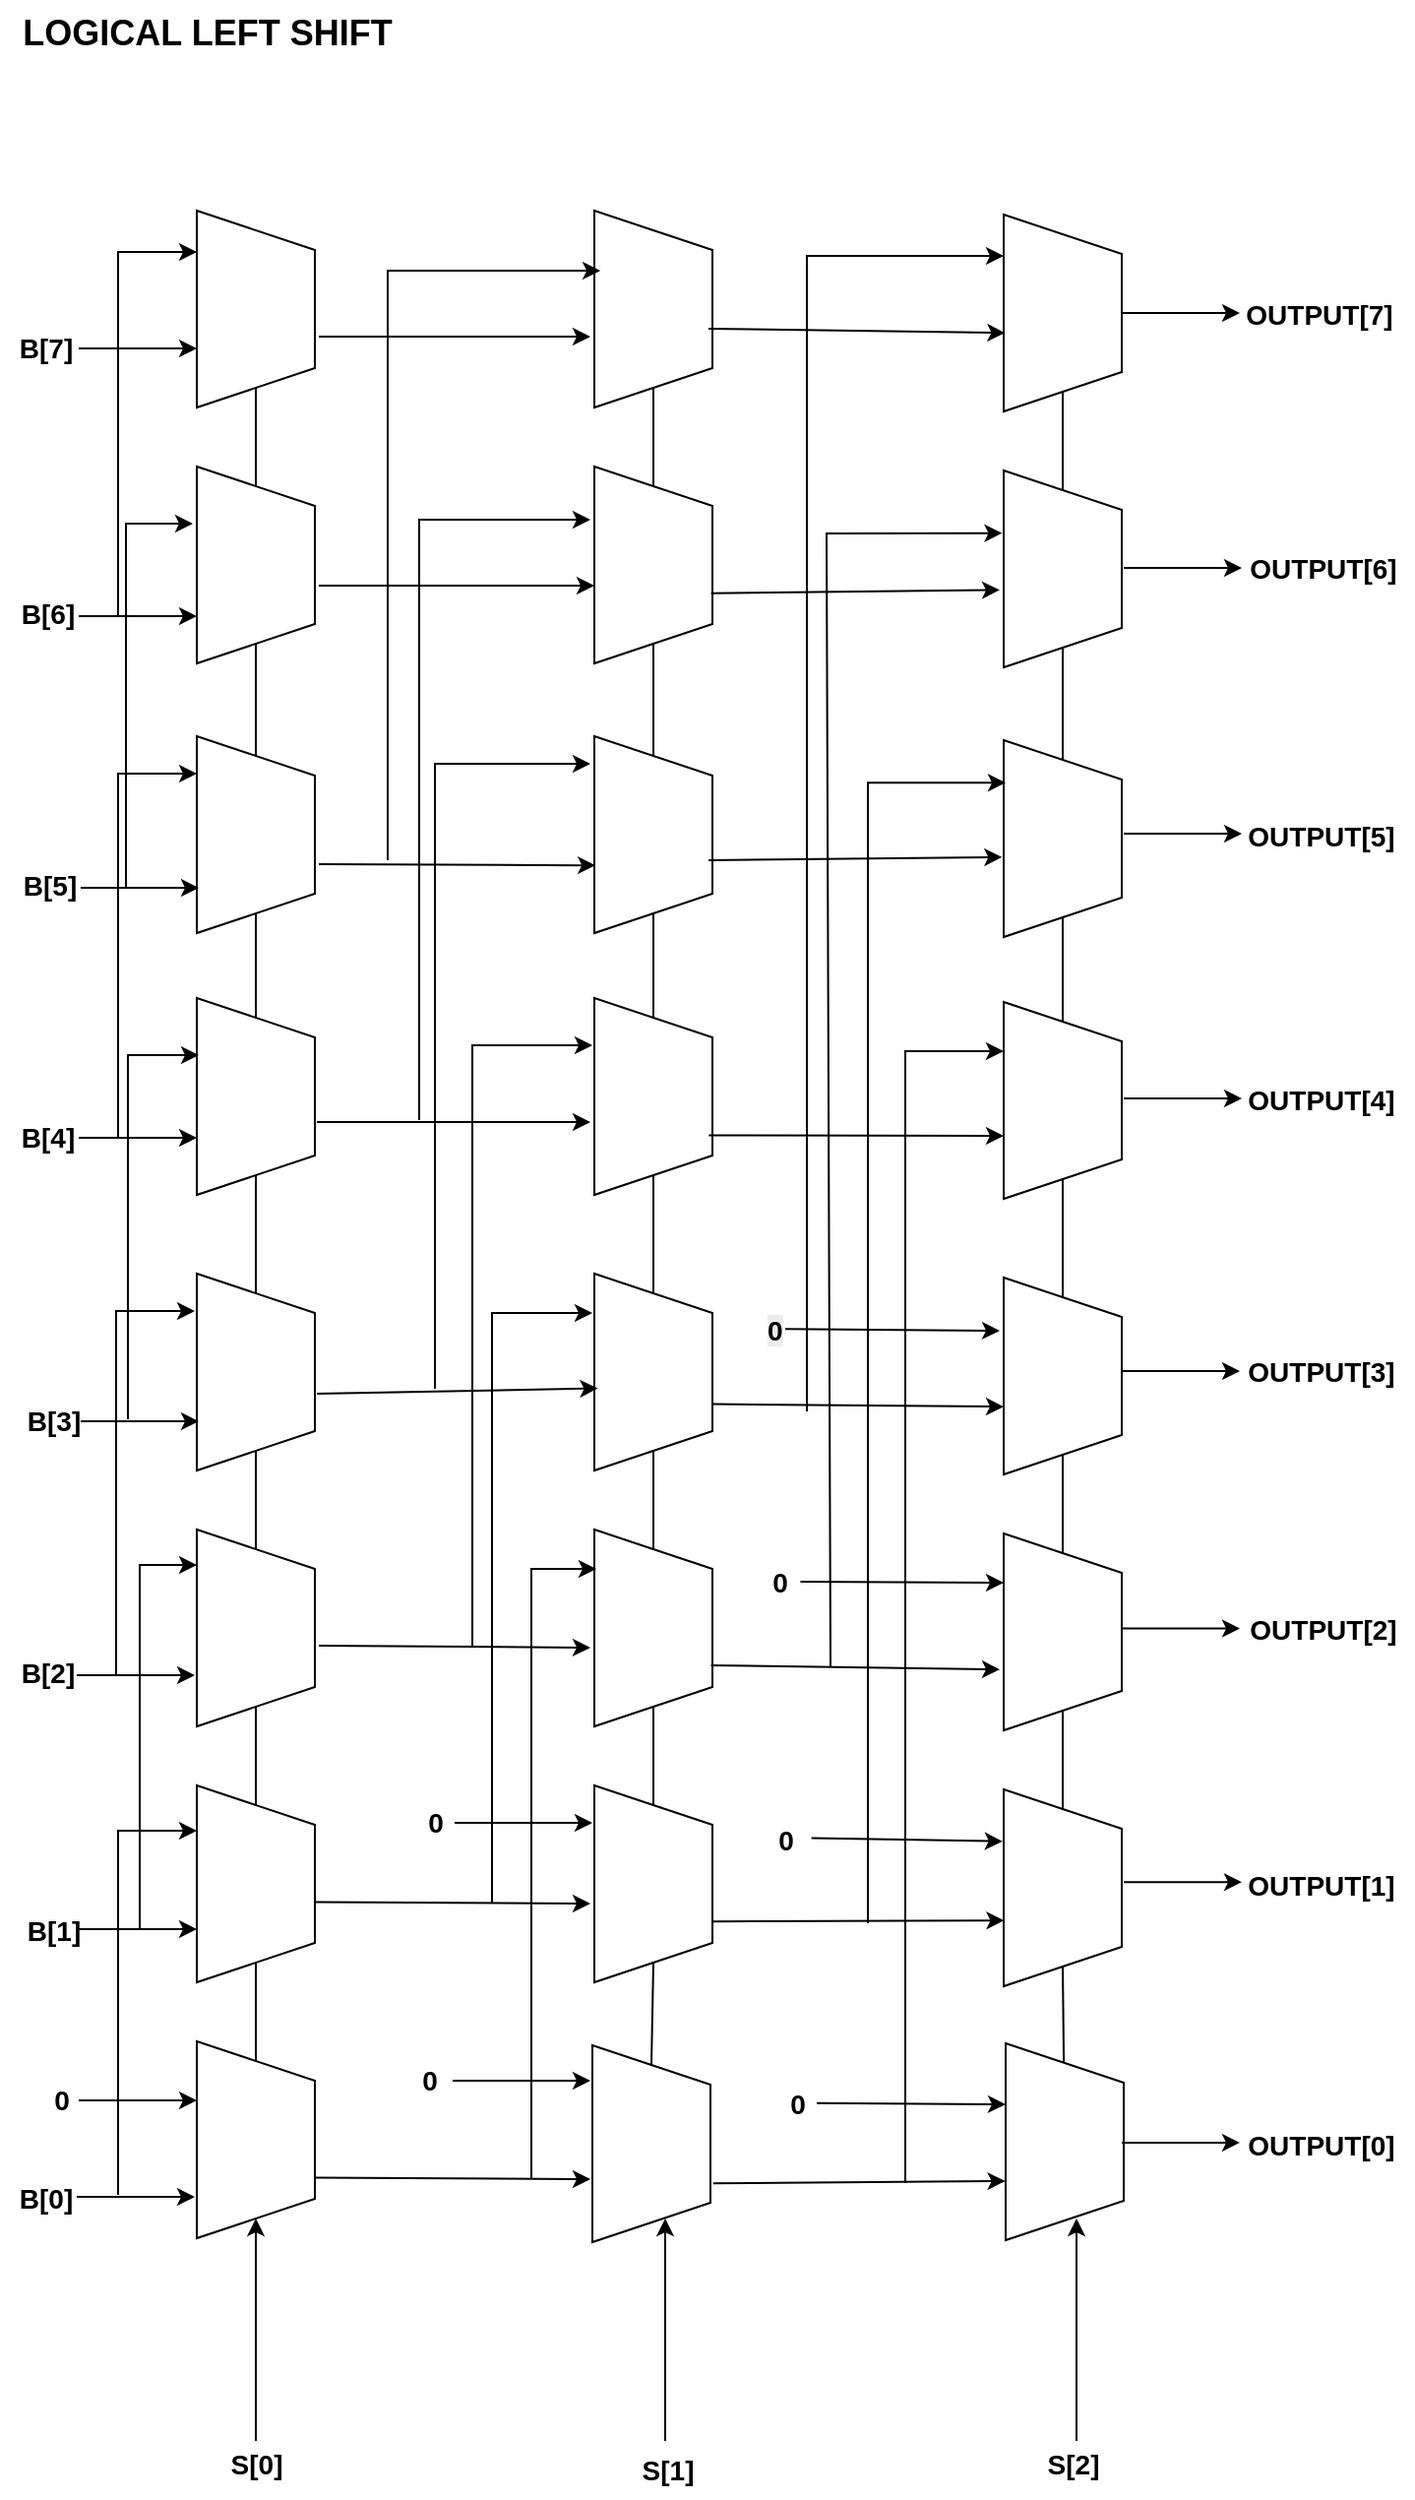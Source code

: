 <mxfile version="27.0.9">
  <diagram name="Page-1" id="BcImj0xTvGJ8RSBH8rBG">
    <mxGraphModel dx="1208" dy="578" grid="0" gridSize="10" guides="1" tooltips="1" connect="1" arrows="1" fold="1" page="1" pageScale="1" pageWidth="850" pageHeight="1400" math="0" shadow="0">
      <root>
        <mxCell id="0" />
        <mxCell id="1" parent="0" />
        <mxCell id="QNMJlBOBgogYAWf_6NJC-1" value="" style="shape=trapezoid;perimeter=trapezoidPerimeter;whiteSpace=wrap;html=1;fixedSize=1;direction=south;" parent="1" vertex="1">
          <mxGeometry x="120" y="120" width="60" height="100" as="geometry" />
        </mxCell>
        <mxCell id="QNMJlBOBgogYAWf_6NJC-2" value="&lt;font style=&quot;font-size: 18px;&quot;&gt;&lt;b&gt;LOGICAL LEFT SHIFT&lt;/b&gt;&lt;/font&gt;" style="text;html=1;align=center;verticalAlign=middle;resizable=0;points=[];autosize=1;strokeColor=none;fillColor=none;" parent="1" vertex="1">
          <mxGeometry x="22" y="13" width="206" height="34" as="geometry" />
        </mxCell>
        <mxCell id="QNMJlBOBgogYAWf_6NJC-3" value="" style="shape=trapezoid;perimeter=trapezoidPerimeter;whiteSpace=wrap;html=1;fixedSize=1;direction=south;" parent="1" vertex="1">
          <mxGeometry x="120" y="250" width="60" height="100" as="geometry" />
        </mxCell>
        <mxCell id="QNMJlBOBgogYAWf_6NJC-4" value="" style="shape=trapezoid;perimeter=trapezoidPerimeter;whiteSpace=wrap;html=1;fixedSize=1;direction=south;" parent="1" vertex="1">
          <mxGeometry x="120" y="387" width="60" height="100" as="geometry" />
        </mxCell>
        <mxCell id="QNMJlBOBgogYAWf_6NJC-5" value="" style="shape=trapezoid;perimeter=trapezoidPerimeter;whiteSpace=wrap;html=1;fixedSize=1;direction=south;" parent="1" vertex="1">
          <mxGeometry x="120" y="520" width="60" height="100" as="geometry" />
        </mxCell>
        <mxCell id="QNMJlBOBgogYAWf_6NJC-6" value="" style="shape=trapezoid;perimeter=trapezoidPerimeter;whiteSpace=wrap;html=1;fixedSize=1;direction=south;" parent="1" vertex="1">
          <mxGeometry x="120" y="660" width="60" height="100" as="geometry" />
        </mxCell>
        <mxCell id="QNMJlBOBgogYAWf_6NJC-7" value="" style="shape=trapezoid;perimeter=trapezoidPerimeter;whiteSpace=wrap;html=1;fixedSize=1;direction=south;" parent="1" vertex="1">
          <mxGeometry x="120" y="790" width="60" height="100" as="geometry" />
        </mxCell>
        <mxCell id="QNMJlBOBgogYAWf_6NJC-8" value="" style="shape=trapezoid;perimeter=trapezoidPerimeter;whiteSpace=wrap;html=1;fixedSize=1;direction=south;" parent="1" vertex="1">
          <mxGeometry x="120" y="920" width="60" height="100" as="geometry" />
        </mxCell>
        <mxCell id="QNMJlBOBgogYAWf_6NJC-9" value="" style="shape=trapezoid;perimeter=trapezoidPerimeter;whiteSpace=wrap;html=1;fixedSize=1;direction=south;" parent="1" vertex="1">
          <mxGeometry x="322" y="120" width="60" height="100" as="geometry" />
        </mxCell>
        <mxCell id="QNMJlBOBgogYAWf_6NJC-10" value="" style="shape=trapezoid;perimeter=trapezoidPerimeter;whiteSpace=wrap;html=1;fixedSize=1;direction=south;" parent="1" vertex="1">
          <mxGeometry x="322" y="250" width="60" height="100" as="geometry" />
        </mxCell>
        <mxCell id="QNMJlBOBgogYAWf_6NJC-11" value="" style="shape=trapezoid;perimeter=trapezoidPerimeter;whiteSpace=wrap;html=1;fixedSize=1;direction=south;" parent="1" vertex="1">
          <mxGeometry x="322" y="387" width="60" height="100" as="geometry" />
        </mxCell>
        <mxCell id="QNMJlBOBgogYAWf_6NJC-12" value="" style="shape=trapezoid;perimeter=trapezoidPerimeter;whiteSpace=wrap;html=1;fixedSize=1;direction=south;" parent="1" vertex="1">
          <mxGeometry x="322" y="520" width="60" height="100" as="geometry" />
        </mxCell>
        <mxCell id="QNMJlBOBgogYAWf_6NJC-13" value="" style="shape=trapezoid;perimeter=trapezoidPerimeter;whiteSpace=wrap;html=1;fixedSize=1;direction=south;" parent="1" vertex="1">
          <mxGeometry x="322" y="660" width="60" height="100" as="geometry" />
        </mxCell>
        <mxCell id="QNMJlBOBgogYAWf_6NJC-14" value="" style="shape=trapezoid;perimeter=trapezoidPerimeter;whiteSpace=wrap;html=1;fixedSize=1;direction=south;" parent="1" vertex="1">
          <mxGeometry x="322" y="790" width="60" height="100" as="geometry" />
        </mxCell>
        <mxCell id="QNMJlBOBgogYAWf_6NJC-15" value="" style="shape=trapezoid;perimeter=trapezoidPerimeter;whiteSpace=wrap;html=1;fixedSize=1;direction=south;" parent="1" vertex="1">
          <mxGeometry x="322" y="920" width="60" height="100" as="geometry" />
        </mxCell>
        <mxCell id="QNMJlBOBgogYAWf_6NJC-16" value="" style="shape=trapezoid;perimeter=trapezoidPerimeter;whiteSpace=wrap;html=1;fixedSize=1;direction=south;" parent="1" vertex="1">
          <mxGeometry x="530" y="122" width="60" height="100" as="geometry" />
        </mxCell>
        <mxCell id="QNMJlBOBgogYAWf_6NJC-17" value="" style="shape=trapezoid;perimeter=trapezoidPerimeter;whiteSpace=wrap;html=1;fixedSize=1;direction=south;" parent="1" vertex="1">
          <mxGeometry x="530" y="252" width="60" height="100" as="geometry" />
        </mxCell>
        <mxCell id="QNMJlBOBgogYAWf_6NJC-18" value="" style="shape=trapezoid;perimeter=trapezoidPerimeter;whiteSpace=wrap;html=1;fixedSize=1;direction=south;" parent="1" vertex="1">
          <mxGeometry x="530" y="389" width="60" height="100" as="geometry" />
        </mxCell>
        <mxCell id="QNMJlBOBgogYAWf_6NJC-19" value="" style="shape=trapezoid;perimeter=trapezoidPerimeter;whiteSpace=wrap;html=1;fixedSize=1;direction=south;" parent="1" vertex="1">
          <mxGeometry x="530" y="522" width="60" height="100" as="geometry" />
        </mxCell>
        <mxCell id="QNMJlBOBgogYAWf_6NJC-20" value="" style="shape=trapezoid;perimeter=trapezoidPerimeter;whiteSpace=wrap;html=1;fixedSize=1;direction=south;" parent="1" vertex="1">
          <mxGeometry x="530" y="662" width="60" height="100" as="geometry" />
        </mxCell>
        <mxCell id="QNMJlBOBgogYAWf_6NJC-21" value="" style="shape=trapezoid;perimeter=trapezoidPerimeter;whiteSpace=wrap;html=1;fixedSize=1;direction=south;" parent="1" vertex="1">
          <mxGeometry x="530" y="792" width="60" height="100" as="geometry" />
        </mxCell>
        <mxCell id="QNMJlBOBgogYAWf_6NJC-22" value="" style="shape=trapezoid;perimeter=trapezoidPerimeter;whiteSpace=wrap;html=1;fixedSize=1;direction=south;" parent="1" vertex="1">
          <mxGeometry x="530" y="922" width="60" height="100" as="geometry" />
        </mxCell>
        <mxCell id="QNMJlBOBgogYAWf_6NJC-23" value="" style="endArrow=classic;html=1;rounded=0;" parent="1" edge="1">
          <mxGeometry width="50" height="50" relative="1" as="geometry">
            <mxPoint x="60" y="190" as="sourcePoint" />
            <mxPoint x="120" y="190" as="targetPoint" />
          </mxGeometry>
        </mxCell>
        <mxCell id="QNMJlBOBgogYAWf_6NJC-24" value="" style="endArrow=classic;html=1;rounded=0;" parent="1" edge="1">
          <mxGeometry width="50" height="50" relative="1" as="geometry">
            <mxPoint x="60" y="326" as="sourcePoint" />
            <mxPoint x="120" y="326" as="targetPoint" />
          </mxGeometry>
        </mxCell>
        <mxCell id="QNMJlBOBgogYAWf_6NJC-25" value="" style="endArrow=classic;html=1;rounded=0;" parent="1" edge="1">
          <mxGeometry width="50" height="50" relative="1" as="geometry">
            <mxPoint x="61" y="464" as="sourcePoint" />
            <mxPoint x="121" y="464" as="targetPoint" />
          </mxGeometry>
        </mxCell>
        <mxCell id="QNMJlBOBgogYAWf_6NJC-26" value="" style="endArrow=classic;html=1;rounded=0;" parent="1" edge="1">
          <mxGeometry width="50" height="50" relative="1" as="geometry">
            <mxPoint x="60" y="591" as="sourcePoint" />
            <mxPoint x="120" y="591" as="targetPoint" />
          </mxGeometry>
        </mxCell>
        <mxCell id="QNMJlBOBgogYAWf_6NJC-27" value="" style="endArrow=classic;html=1;rounded=0;" parent="1" edge="1">
          <mxGeometry width="50" height="50" relative="1" as="geometry">
            <mxPoint x="61" y="735" as="sourcePoint" />
            <mxPoint x="121" y="735" as="targetPoint" />
          </mxGeometry>
        </mxCell>
        <mxCell id="QNMJlBOBgogYAWf_6NJC-28" value="" style="endArrow=classic;html=1;rounded=0;" parent="1" edge="1">
          <mxGeometry width="50" height="50" relative="1" as="geometry">
            <mxPoint x="59" y="864" as="sourcePoint" />
            <mxPoint x="119" y="864" as="targetPoint" />
          </mxGeometry>
        </mxCell>
        <mxCell id="QNMJlBOBgogYAWf_6NJC-29" value="" style="endArrow=classic;html=1;rounded=0;" parent="1" edge="1">
          <mxGeometry width="50" height="50" relative="1" as="geometry">
            <mxPoint x="60" y="993" as="sourcePoint" />
            <mxPoint x="120" y="993" as="targetPoint" />
          </mxGeometry>
        </mxCell>
        <mxCell id="QNMJlBOBgogYAWf_6NJC-30" value="&lt;font style=&quot;font-size: 14px;&quot;&gt;&lt;b&gt;B[7]&lt;/b&gt;&lt;/font&gt;" style="text;html=1;align=center;verticalAlign=middle;resizable=0;points=[];autosize=1;strokeColor=none;fillColor=none;" parent="1" vertex="1">
          <mxGeometry x="20" y="175" width="45" height="29" as="geometry" />
        </mxCell>
        <mxCell id="QNMJlBOBgogYAWf_6NJC-31" value="&lt;font style=&quot;font-size: 14px;&quot;&gt;&lt;b&gt;B[6]&lt;/b&gt;&lt;/font&gt;" style="text;html=1;align=center;verticalAlign=middle;resizable=0;points=[];autosize=1;strokeColor=none;fillColor=none;" parent="1" vertex="1">
          <mxGeometry x="21" y="310" width="45" height="29" as="geometry" />
        </mxCell>
        <mxCell id="QNMJlBOBgogYAWf_6NJC-32" value="&lt;font style=&quot;font-size: 14px;&quot;&gt;&lt;b&gt;B[5]&lt;/b&gt;&lt;/font&gt;" style="text;html=1;align=center;verticalAlign=middle;resizable=0;points=[];autosize=1;strokeColor=none;fillColor=none;" parent="1" vertex="1">
          <mxGeometry x="22" y="448" width="45" height="29" as="geometry" />
        </mxCell>
        <mxCell id="QNMJlBOBgogYAWf_6NJC-33" value="&lt;font style=&quot;font-size: 14px;&quot;&gt;&lt;b&gt;B[4]&lt;/b&gt;&lt;/font&gt;" style="text;html=1;align=center;verticalAlign=middle;resizable=0;points=[];autosize=1;strokeColor=none;fillColor=none;" parent="1" vertex="1">
          <mxGeometry x="21" y="576" width="45" height="29" as="geometry" />
        </mxCell>
        <mxCell id="QNMJlBOBgogYAWf_6NJC-34" value="&lt;b&gt;&lt;font style=&quot;font-size: 14px;&quot;&gt;B[3]&lt;/font&gt;&lt;/b&gt;" style="text;html=1;align=center;verticalAlign=middle;resizable=0;points=[];autosize=1;strokeColor=none;fillColor=none;" parent="1" vertex="1">
          <mxGeometry x="24" y="720" width="45" height="29" as="geometry" />
        </mxCell>
        <mxCell id="QNMJlBOBgogYAWf_6NJC-35" value="&lt;font style=&quot;font-size: 14px;&quot;&gt;&lt;b&gt;B[2]&lt;/b&gt;&lt;/font&gt;" style="text;html=1;align=center;verticalAlign=middle;resizable=0;points=[];autosize=1;strokeColor=none;fillColor=none;" parent="1" vertex="1">
          <mxGeometry x="21" y="848" width="45" height="29" as="geometry" />
        </mxCell>
        <mxCell id="QNMJlBOBgogYAWf_6NJC-36" value="&lt;font style=&quot;font-size: 14px;&quot;&gt;&lt;b&gt;B[1]&lt;/b&gt;&lt;/font&gt;" style="text;html=1;align=center;verticalAlign=middle;resizable=0;points=[];autosize=1;strokeColor=none;fillColor=none;" parent="1" vertex="1">
          <mxGeometry x="24" y="979" width="45" height="29" as="geometry" />
        </mxCell>
        <mxCell id="QNMJlBOBgogYAWf_6NJC-37" value="" style="shape=trapezoid;perimeter=trapezoidPerimeter;whiteSpace=wrap;html=1;fixedSize=1;direction=south;" parent="1" vertex="1">
          <mxGeometry x="120" y="1050" width="60" height="100" as="geometry" />
        </mxCell>
        <mxCell id="QNMJlBOBgogYAWf_6NJC-38" value="" style="shape=trapezoid;perimeter=trapezoidPerimeter;whiteSpace=wrap;html=1;fixedSize=1;direction=south;" parent="1" vertex="1">
          <mxGeometry x="321" y="1052" width="60" height="100" as="geometry" />
        </mxCell>
        <mxCell id="QNMJlBOBgogYAWf_6NJC-39" value="" style="shape=trapezoid;perimeter=trapezoidPerimeter;whiteSpace=wrap;html=1;fixedSize=1;direction=south;" parent="1" vertex="1">
          <mxGeometry x="531" y="1051" width="60" height="100" as="geometry" />
        </mxCell>
        <mxCell id="QNMJlBOBgogYAWf_6NJC-40" value="" style="endArrow=classic;html=1;rounded=0;" parent="1" edge="1">
          <mxGeometry width="50" height="50" relative="1" as="geometry">
            <mxPoint x="59" y="1129" as="sourcePoint" />
            <mxPoint x="119" y="1129" as="targetPoint" />
          </mxGeometry>
        </mxCell>
        <mxCell id="QNMJlBOBgogYAWf_6NJC-41" value="&lt;b&gt;&lt;font style=&quot;font-size: 14px;&quot;&gt;B[0]&lt;/font&gt;&lt;/b&gt;" style="text;html=1;align=center;verticalAlign=middle;resizable=0;points=[];autosize=1;strokeColor=none;fillColor=none;" parent="1" vertex="1">
          <mxGeometry x="20" y="1115" width="45" height="29" as="geometry" />
        </mxCell>
        <mxCell id="QNMJlBOBgogYAWf_6NJC-42" value="" style="endArrow=classic;html=1;rounded=0;entryX=0.25;entryY=1;entryDx=0;entryDy=0;edgeStyle=orthogonalEdgeStyle;" parent="1" edge="1">
          <mxGeometry width="50" height="50" relative="1" as="geometry">
            <mxPoint x="80" y="326" as="sourcePoint" />
            <mxPoint x="120" y="141" as="targetPoint" />
            <Array as="points">
              <mxPoint x="80" y="141" />
            </Array>
          </mxGeometry>
        </mxCell>
        <mxCell id="QNMJlBOBgogYAWf_6NJC-43" value="" style="endArrow=classic;html=1;rounded=0;entryX=0.25;entryY=1;entryDx=0;entryDy=0;edgeStyle=orthogonalEdgeStyle;" parent="1" edge="1">
          <mxGeometry width="50" height="50" relative="1" as="geometry">
            <mxPoint x="80" y="591" as="sourcePoint" />
            <mxPoint x="120" y="406" as="targetPoint" />
            <Array as="points">
              <mxPoint x="80" y="406" />
            </Array>
          </mxGeometry>
        </mxCell>
        <mxCell id="QNMJlBOBgogYAWf_6NJC-44" value="" style="endArrow=classic;html=1;rounded=0;entryX=0.25;entryY=1;entryDx=0;entryDy=0;edgeStyle=orthogonalEdgeStyle;" parent="1" edge="1">
          <mxGeometry width="50" height="50" relative="1" as="geometry">
            <mxPoint x="79" y="864" as="sourcePoint" />
            <mxPoint x="119" y="679" as="targetPoint" />
            <Array as="points">
              <mxPoint x="79" y="679" />
            </Array>
          </mxGeometry>
        </mxCell>
        <mxCell id="QNMJlBOBgogYAWf_6NJC-45" value="" style="endArrow=classic;html=1;rounded=0;entryX=0.25;entryY=1;entryDx=0;entryDy=0;edgeStyle=orthogonalEdgeStyle;" parent="1" edge="1">
          <mxGeometry width="50" height="50" relative="1" as="geometry">
            <mxPoint x="80" y="1128" as="sourcePoint" />
            <mxPoint x="120" y="943" as="targetPoint" />
            <Array as="points">
              <mxPoint x="80" y="943" />
            </Array>
          </mxGeometry>
        </mxCell>
        <mxCell id="QNMJlBOBgogYAWf_6NJC-47" value="" style="endArrow=classic;html=1;rounded=0;" parent="1" edge="1">
          <mxGeometry width="50" height="50" relative="1" as="geometry">
            <mxPoint x="60" y="1080" as="sourcePoint" />
            <mxPoint x="120" y="1080" as="targetPoint" />
          </mxGeometry>
        </mxCell>
        <mxCell id="QNMJlBOBgogYAWf_6NJC-48" value="&lt;font style=&quot;font-size: 14px;&quot;&gt;&lt;b&gt;0&lt;/b&gt;&lt;/font&gt;" style="text;html=1;align=center;verticalAlign=middle;resizable=0;points=[];autosize=1;strokeColor=none;fillColor=none;" parent="1" vertex="1">
          <mxGeometry x="38" y="1065" width="26" height="29" as="geometry" />
        </mxCell>
        <mxCell id="QNMJlBOBgogYAWf_6NJC-49" value="" style="endArrow=none;html=1;rounded=0;exitX=1;exitY=0.5;exitDx=0;exitDy=0;entryX=0;entryY=0.5;entryDx=0;entryDy=0;" parent="1" source="QNMJlBOBgogYAWf_6NJC-1" target="QNMJlBOBgogYAWf_6NJC-3" edge="1">
          <mxGeometry width="50" height="50" relative="1" as="geometry">
            <mxPoint x="400" y="360" as="sourcePoint" />
            <mxPoint x="450" y="310" as="targetPoint" />
          </mxGeometry>
        </mxCell>
        <mxCell id="QNMJlBOBgogYAWf_6NJC-50" value="" style="endArrow=none;html=1;rounded=0;exitX=1;exitY=0.5;exitDx=0;exitDy=0;entryX=0;entryY=0.5;entryDx=0;entryDy=0;" parent="1" source="QNMJlBOBgogYAWf_6NJC-3" target="QNMJlBOBgogYAWf_6NJC-4" edge="1">
          <mxGeometry width="50" height="50" relative="1" as="geometry">
            <mxPoint x="400" y="530" as="sourcePoint" />
            <mxPoint x="450" y="480" as="targetPoint" />
          </mxGeometry>
        </mxCell>
        <mxCell id="QNMJlBOBgogYAWf_6NJC-51" value="" style="endArrow=none;html=1;rounded=0;exitX=1;exitY=0.5;exitDx=0;exitDy=0;entryX=0;entryY=0.5;entryDx=0;entryDy=0;" parent="1" source="QNMJlBOBgogYAWf_6NJC-4" target="QNMJlBOBgogYAWf_6NJC-5" edge="1">
          <mxGeometry width="50" height="50" relative="1" as="geometry">
            <mxPoint x="400" y="700" as="sourcePoint" />
            <mxPoint x="450" y="650" as="targetPoint" />
          </mxGeometry>
        </mxCell>
        <mxCell id="QNMJlBOBgogYAWf_6NJC-52" value="" style="endArrow=none;html=1;rounded=0;exitX=1;exitY=0.5;exitDx=0;exitDy=0;entryX=0;entryY=0.5;entryDx=0;entryDy=0;" parent="1" source="QNMJlBOBgogYAWf_6NJC-5" target="QNMJlBOBgogYAWf_6NJC-6" edge="1">
          <mxGeometry width="50" height="50" relative="1" as="geometry">
            <mxPoint x="400" y="840" as="sourcePoint" />
            <mxPoint x="450" y="790" as="targetPoint" />
          </mxGeometry>
        </mxCell>
        <mxCell id="QNMJlBOBgogYAWf_6NJC-53" value="" style="endArrow=none;html=1;rounded=0;exitX=1;exitY=0.5;exitDx=0;exitDy=0;entryX=0;entryY=0.5;entryDx=0;entryDy=0;" parent="1" source="QNMJlBOBgogYAWf_6NJC-6" target="QNMJlBOBgogYAWf_6NJC-7" edge="1">
          <mxGeometry width="50" height="50" relative="1" as="geometry">
            <mxPoint x="400" y="990" as="sourcePoint" />
            <mxPoint x="450" y="940" as="targetPoint" />
          </mxGeometry>
        </mxCell>
        <mxCell id="QNMJlBOBgogYAWf_6NJC-54" value="" style="endArrow=none;html=1;rounded=0;exitX=1;exitY=0.5;exitDx=0;exitDy=0;entryX=0;entryY=0.5;entryDx=0;entryDy=0;" parent="1" source="QNMJlBOBgogYAWf_6NJC-7" target="QNMJlBOBgogYAWf_6NJC-8" edge="1">
          <mxGeometry width="50" height="50" relative="1" as="geometry">
            <mxPoint x="400" y="1070" as="sourcePoint" />
            <mxPoint x="450" y="1020" as="targetPoint" />
          </mxGeometry>
        </mxCell>
        <mxCell id="QNMJlBOBgogYAWf_6NJC-56" value="" style="endArrow=none;html=1;rounded=0;exitX=1;exitY=0.5;exitDx=0;exitDy=0;entryX=0;entryY=0.5;entryDx=0;entryDy=0;" parent="1" source="QNMJlBOBgogYAWf_6NJC-8" target="QNMJlBOBgogYAWf_6NJC-37" edge="1">
          <mxGeometry width="50" height="50" relative="1" as="geometry">
            <mxPoint x="400" y="1170" as="sourcePoint" />
            <mxPoint x="450" y="1120" as="targetPoint" />
          </mxGeometry>
        </mxCell>
        <mxCell id="QNMJlBOBgogYAWf_6NJC-57" value="" style="endArrow=none;html=1;rounded=0;exitX=1;exitY=0.5;exitDx=0;exitDy=0;entryX=0;entryY=0.5;entryDx=0;entryDy=0;" parent="1" source="QNMJlBOBgogYAWf_6NJC-9" target="QNMJlBOBgogYAWf_6NJC-10" edge="1">
          <mxGeometry width="50" height="50" relative="1" as="geometry">
            <mxPoint x="632" y="510" as="sourcePoint" />
            <mxPoint x="682" y="460" as="targetPoint" />
          </mxGeometry>
        </mxCell>
        <mxCell id="QNMJlBOBgogYAWf_6NJC-58" value="" style="endArrow=none;html=1;rounded=0;exitX=1;exitY=0.5;exitDx=0;exitDy=0;entryX=0;entryY=0.5;entryDx=0;entryDy=0;" parent="1" source="QNMJlBOBgogYAWf_6NJC-10" target="QNMJlBOBgogYAWf_6NJC-11" edge="1">
          <mxGeometry width="50" height="50" relative="1" as="geometry">
            <mxPoint x="632" y="600" as="sourcePoint" />
            <mxPoint x="682" y="550" as="targetPoint" />
          </mxGeometry>
        </mxCell>
        <mxCell id="QNMJlBOBgogYAWf_6NJC-59" value="" style="endArrow=none;html=1;rounded=0;exitX=1;exitY=0.5;exitDx=0;exitDy=0;entryX=0;entryY=0.5;entryDx=0;entryDy=0;" parent="1" source="QNMJlBOBgogYAWf_6NJC-11" target="QNMJlBOBgogYAWf_6NJC-12" edge="1">
          <mxGeometry width="50" height="50" relative="1" as="geometry">
            <mxPoint x="632" y="770" as="sourcePoint" />
            <mxPoint x="682" y="720" as="targetPoint" />
          </mxGeometry>
        </mxCell>
        <mxCell id="QNMJlBOBgogYAWf_6NJC-60" value="" style="endArrow=none;html=1;rounded=0;exitX=1;exitY=0.5;exitDx=0;exitDy=0;entryX=0;entryY=0.5;entryDx=0;entryDy=0;" parent="1" source="QNMJlBOBgogYAWf_6NJC-12" target="QNMJlBOBgogYAWf_6NJC-13" edge="1">
          <mxGeometry width="50" height="50" relative="1" as="geometry">
            <mxPoint x="632" y="880" as="sourcePoint" />
            <mxPoint x="682" y="830" as="targetPoint" />
          </mxGeometry>
        </mxCell>
        <mxCell id="QNMJlBOBgogYAWf_6NJC-61" value="" style="endArrow=none;html=1;rounded=0;exitX=1;exitY=0.5;exitDx=0;exitDy=0;" parent="1" source="QNMJlBOBgogYAWf_6NJC-13" target="QNMJlBOBgogYAWf_6NJC-14" edge="1">
          <mxGeometry width="50" height="50" relative="1" as="geometry">
            <mxPoint x="632" y="940" as="sourcePoint" />
            <mxPoint x="682" y="890" as="targetPoint" />
          </mxGeometry>
        </mxCell>
        <mxCell id="QNMJlBOBgogYAWf_6NJC-62" value="" style="endArrow=none;html=1;rounded=0;exitX=1;exitY=0.5;exitDx=0;exitDy=0;entryX=0;entryY=0.5;entryDx=0;entryDy=0;" parent="1" source="QNMJlBOBgogYAWf_6NJC-14" target="QNMJlBOBgogYAWf_6NJC-15" edge="1">
          <mxGeometry width="50" height="50" relative="1" as="geometry">
            <mxPoint x="632" y="1050" as="sourcePoint" />
            <mxPoint x="682" y="1000" as="targetPoint" />
          </mxGeometry>
        </mxCell>
        <mxCell id="QNMJlBOBgogYAWf_6NJC-63" value="" style="endArrow=none;html=1;rounded=0;exitX=1;exitY=0.5;exitDx=0;exitDy=0;entryX=0;entryY=0.5;entryDx=0;entryDy=0;" parent="1" source="QNMJlBOBgogYAWf_6NJC-15" target="QNMJlBOBgogYAWf_6NJC-38" edge="1">
          <mxGeometry width="50" height="50" relative="1" as="geometry">
            <mxPoint x="632" y="1050" as="sourcePoint" />
            <mxPoint x="682" y="1000" as="targetPoint" />
          </mxGeometry>
        </mxCell>
        <mxCell id="QNMJlBOBgogYAWf_6NJC-64" value="" style="endArrow=none;html=1;rounded=0;exitX=1;exitY=0.5;exitDx=0;exitDy=0;entryX=0;entryY=0.5;entryDx=0;entryDy=0;" parent="1" source="QNMJlBOBgogYAWf_6NJC-16" target="QNMJlBOBgogYAWf_6NJC-17" edge="1">
          <mxGeometry width="50" height="50" relative="1" as="geometry">
            <mxPoint x="650" y="402" as="sourcePoint" />
            <mxPoint x="700" y="352" as="targetPoint" />
          </mxGeometry>
        </mxCell>
        <mxCell id="QNMJlBOBgogYAWf_6NJC-65" value="" style="endArrow=none;html=1;rounded=0;exitX=1;exitY=0.5;exitDx=0;exitDy=0;entryX=0;entryY=0.5;entryDx=0;entryDy=0;" parent="1" source="QNMJlBOBgogYAWf_6NJC-17" target="QNMJlBOBgogYAWf_6NJC-18" edge="1">
          <mxGeometry width="50" height="50" relative="1" as="geometry">
            <mxPoint x="650" y="402" as="sourcePoint" />
            <mxPoint x="700" y="352" as="targetPoint" />
          </mxGeometry>
        </mxCell>
        <mxCell id="QNMJlBOBgogYAWf_6NJC-66" value="" style="endArrow=none;html=1;rounded=0;exitX=1;exitY=0.5;exitDx=0;exitDy=0;entryX=0;entryY=0.5;entryDx=0;entryDy=0;" parent="1" source="QNMJlBOBgogYAWf_6NJC-18" target="QNMJlBOBgogYAWf_6NJC-19" edge="1">
          <mxGeometry width="50" height="50" relative="1" as="geometry">
            <mxPoint x="650" y="592" as="sourcePoint" />
            <mxPoint x="700" y="542" as="targetPoint" />
          </mxGeometry>
        </mxCell>
        <mxCell id="QNMJlBOBgogYAWf_6NJC-67" value="" style="endArrow=none;html=1;rounded=0;exitX=1;exitY=0.5;exitDx=0;exitDy=0;entryX=0;entryY=0.5;entryDx=0;entryDy=0;" parent="1" source="QNMJlBOBgogYAWf_6NJC-19" target="QNMJlBOBgogYAWf_6NJC-20" edge="1">
          <mxGeometry width="50" height="50" relative="1" as="geometry">
            <mxPoint x="650" y="872" as="sourcePoint" />
            <mxPoint x="700" y="822" as="targetPoint" />
          </mxGeometry>
        </mxCell>
        <mxCell id="QNMJlBOBgogYAWf_6NJC-68" value="" style="endArrow=none;html=1;rounded=0;exitX=1;exitY=0.5;exitDx=0;exitDy=0;" parent="1" source="QNMJlBOBgogYAWf_6NJC-20" target="QNMJlBOBgogYAWf_6NJC-21" edge="1">
          <mxGeometry width="50" height="50" relative="1" as="geometry">
            <mxPoint x="650" y="872" as="sourcePoint" />
            <mxPoint x="700" y="822" as="targetPoint" />
          </mxGeometry>
        </mxCell>
        <mxCell id="QNMJlBOBgogYAWf_6NJC-69" value="" style="endArrow=none;html=1;rounded=0;exitX=1;exitY=0.5;exitDx=0;exitDy=0;entryX=0;entryY=0.5;entryDx=0;entryDy=0;" parent="1" source="QNMJlBOBgogYAWf_6NJC-21" target="QNMJlBOBgogYAWf_6NJC-22" edge="1">
          <mxGeometry width="50" height="50" relative="1" as="geometry">
            <mxPoint x="650" y="992" as="sourcePoint" />
            <mxPoint x="700" y="942" as="targetPoint" />
          </mxGeometry>
        </mxCell>
        <mxCell id="QNMJlBOBgogYAWf_6NJC-70" value="" style="endArrow=none;html=1;rounded=0;exitX=1;exitY=0.5;exitDx=0;exitDy=0;" parent="1" source="QNMJlBOBgogYAWf_6NJC-22" target="QNMJlBOBgogYAWf_6NJC-39" edge="1">
          <mxGeometry width="50" height="50" relative="1" as="geometry">
            <mxPoint x="650" y="1092" as="sourcePoint" />
            <mxPoint x="700" y="1042" as="targetPoint" />
          </mxGeometry>
        </mxCell>
        <mxCell id="QNMJlBOBgogYAWf_6NJC-71" value="" style="endArrow=classic;html=1;rounded=0;exitX=0.605;exitY=-0.033;exitDx=0;exitDy=0;exitPerimeter=0;entryX=0.605;entryY=1;entryDx=0;entryDy=0;entryPerimeter=0;" parent="1" source="QNMJlBOBgogYAWf_6NJC-3" target="QNMJlBOBgogYAWf_6NJC-10" edge="1">
          <mxGeometry width="50" height="50" relative="1" as="geometry">
            <mxPoint x="600" y="470" as="sourcePoint" />
            <mxPoint x="650" y="420" as="targetPoint" />
          </mxGeometry>
        </mxCell>
        <mxCell id="QNMJlBOBgogYAWf_6NJC-72" value="" style="endArrow=classic;html=1;rounded=0;exitX=0.605;exitY=-0.033;exitDx=0;exitDy=0;exitPerimeter=0;" parent="1" edge="1">
          <mxGeometry width="50" height="50" relative="1" as="geometry">
            <mxPoint x="182" y="184" as="sourcePoint" />
            <mxPoint x="320" y="184" as="targetPoint" />
          </mxGeometry>
        </mxCell>
        <mxCell id="QNMJlBOBgogYAWf_6NJC-73" value="" style="endArrow=classic;html=1;rounded=0;exitX=0.605;exitY=-0.033;exitDx=0;exitDy=0;exitPerimeter=0;entryX=0.656;entryY=0.99;entryDx=0;entryDy=0;entryPerimeter=0;" parent="1" target="QNMJlBOBgogYAWf_6NJC-11" edge="1">
          <mxGeometry width="50" height="50" relative="1" as="geometry">
            <mxPoint x="182" y="452" as="sourcePoint" />
            <mxPoint x="290" y="452" as="targetPoint" />
          </mxGeometry>
        </mxCell>
        <mxCell id="QNMJlBOBgogYAWf_6NJC-74" value="" style="endArrow=classic;html=1;rounded=0;exitX=0.605;exitY=-0.033;exitDx=0;exitDy=0;exitPerimeter=0;" parent="1" edge="1">
          <mxGeometry width="50" height="50" relative="1" as="geometry">
            <mxPoint x="181" y="583" as="sourcePoint" />
            <mxPoint x="320" y="583" as="targetPoint" />
          </mxGeometry>
        </mxCell>
        <mxCell id="QNMJlBOBgogYAWf_6NJC-75" value="" style="endArrow=classic;html=1;rounded=0;exitX=0.605;exitY=-0.033;exitDx=0;exitDy=0;exitPerimeter=0;entryX=0.583;entryY=0.971;entryDx=0;entryDy=0;entryPerimeter=0;" parent="1" target="QNMJlBOBgogYAWf_6NJC-13" edge="1">
          <mxGeometry width="50" height="50" relative="1" as="geometry">
            <mxPoint x="181" y="721" as="sourcePoint" />
            <mxPoint x="289" y="721" as="targetPoint" />
          </mxGeometry>
        </mxCell>
        <mxCell id="QNMJlBOBgogYAWf_6NJC-76" value="" style="endArrow=classic;html=1;rounded=0;exitX=0.605;exitY=-0.033;exitDx=0;exitDy=0;exitPerimeter=0;" parent="1" edge="1">
          <mxGeometry width="50" height="50" relative="1" as="geometry">
            <mxPoint x="182" y="849" as="sourcePoint" />
            <mxPoint x="320" y="850" as="targetPoint" />
          </mxGeometry>
        </mxCell>
        <mxCell id="QNMJlBOBgogYAWf_6NJC-77" value="" style="endArrow=classic;html=1;rounded=0;exitX=0.605;exitY=-0.033;exitDx=0;exitDy=0;exitPerimeter=0;" parent="1" edge="1">
          <mxGeometry width="50" height="50" relative="1" as="geometry">
            <mxPoint x="180" y="979.29" as="sourcePoint" />
            <mxPoint x="320" y="980" as="targetPoint" />
          </mxGeometry>
        </mxCell>
        <mxCell id="QNMJlBOBgogYAWf_6NJC-78" value="" style="endArrow=classic;html=1;rounded=0;exitX=0.605;exitY=-0.033;exitDx=0;exitDy=0;exitPerimeter=0;" parent="1" edge="1">
          <mxGeometry width="50" height="50" relative="1" as="geometry">
            <mxPoint x="180" y="1119.29" as="sourcePoint" />
            <mxPoint x="320" y="1120" as="targetPoint" />
          </mxGeometry>
        </mxCell>
        <mxCell id="QNMJlBOBgogYAWf_6NJC-79" value="" style="endArrow=classic;html=1;rounded=0;entryX=0.305;entryY=0.949;entryDx=0;entryDy=0;edgeStyle=orthogonalEdgeStyle;entryPerimeter=0;" parent="1" target="QNMJlBOBgogYAWf_6NJC-9" edge="1">
          <mxGeometry width="50" height="50" relative="1" as="geometry">
            <mxPoint x="217" y="450" as="sourcePoint" />
            <mxPoint x="297" y="146" as="targetPoint" />
            <Array as="points">
              <mxPoint x="217" y="151" />
            </Array>
          </mxGeometry>
        </mxCell>
        <mxCell id="QNMJlBOBgogYAWf_6NJC-80" value="" style="endArrow=classic;html=1;rounded=0;edgeStyle=orthogonalEdgeStyle;" parent="1" edge="1">
          <mxGeometry width="50" height="50" relative="1" as="geometry">
            <mxPoint x="233" y="577" as="sourcePoint" />
            <mxPoint x="320" y="277" as="targetPoint" />
            <Array as="points">
              <mxPoint x="233" y="582" />
              <mxPoint x="233" y="277" />
            </Array>
          </mxGeometry>
        </mxCell>
        <mxCell id="QNMJlBOBgogYAWf_6NJC-81" value="" style="endArrow=classic;html=1;rounded=0;edgeStyle=orthogonalEdgeStyle;" parent="1" edge="1">
          <mxGeometry width="50" height="50" relative="1" as="geometry">
            <mxPoint x="241" y="718.5" as="sourcePoint" />
            <mxPoint x="320" y="401" as="targetPoint" />
            <Array as="points">
              <mxPoint x="241" y="401" />
            </Array>
          </mxGeometry>
        </mxCell>
        <mxCell id="QNMJlBOBgogYAWf_6NJC-83" value="" style="endArrow=classic;html=1;rounded=0;entryX=0.25;entryY=1;entryDx=0;entryDy=0;edgeStyle=orthogonalEdgeStyle;" parent="1" edge="1">
          <mxGeometry width="50" height="50" relative="1" as="geometry">
            <mxPoint x="260" y="849" as="sourcePoint" />
            <mxPoint x="321" y="544" as="targetPoint" />
            <Array as="points">
              <mxPoint x="260" y="849" />
              <mxPoint x="260" y="544" />
            </Array>
          </mxGeometry>
        </mxCell>
        <mxCell id="QNMJlBOBgogYAWf_6NJC-84" value="" style="endArrow=classic;html=1;rounded=0;entryX=0.25;entryY=1;entryDx=0;entryDy=0;edgeStyle=orthogonalEdgeStyle;" parent="1" edge="1">
          <mxGeometry width="50" height="50" relative="1" as="geometry">
            <mxPoint x="270" y="980" as="sourcePoint" />
            <mxPoint x="321" y="680" as="targetPoint" />
            <Array as="points">
              <mxPoint x="270" y="980" />
              <mxPoint x="270" y="680" />
            </Array>
          </mxGeometry>
        </mxCell>
        <mxCell id="QNMJlBOBgogYAWf_6NJC-86" value="" style="endArrow=classic;html=1;rounded=0;entryX=0.25;entryY=1;entryDx=0;entryDy=0;edgeStyle=orthogonalEdgeStyle;" parent="1" edge="1">
          <mxGeometry width="50" height="50" relative="1" as="geometry">
            <mxPoint x="290" y="1120" as="sourcePoint" />
            <mxPoint x="323" y="810" as="targetPoint" />
            <Array as="points">
              <mxPoint x="290" y="1110" />
              <mxPoint x="290" y="810" />
            </Array>
          </mxGeometry>
        </mxCell>
        <mxCell id="QNMJlBOBgogYAWf_6NJC-87" value="" style="endArrow=classic;html=1;rounded=0;" parent="1" edge="1">
          <mxGeometry width="50" height="50" relative="1" as="geometry">
            <mxPoint x="250" y="1070" as="sourcePoint" />
            <mxPoint x="320" y="1070" as="targetPoint" />
          </mxGeometry>
        </mxCell>
        <mxCell id="QNMJlBOBgogYAWf_6NJC-88" value="" style="endArrow=classic;html=1;rounded=0;" parent="1" edge="1">
          <mxGeometry width="50" height="50" relative="1" as="geometry">
            <mxPoint x="251" y="939" as="sourcePoint" />
            <mxPoint x="321" y="939" as="targetPoint" />
          </mxGeometry>
        </mxCell>
        <mxCell id="QNMJlBOBgogYAWf_6NJC-89" value="&lt;font style=&quot;font-size: 14px;&quot;&gt;&lt;b&gt;0&lt;/b&gt;&lt;/font&gt;" style="text;html=1;align=center;verticalAlign=middle;resizable=0;points=[];autosize=1;strokeColor=none;fillColor=none;" parent="1" vertex="1">
          <mxGeometry x="225" y="1055" width="26" height="29" as="geometry" />
        </mxCell>
        <mxCell id="QNMJlBOBgogYAWf_6NJC-90" value="&lt;font style=&quot;font-size: 14px;&quot;&gt;&lt;b&gt;0&lt;/b&gt;&lt;/font&gt;" style="text;html=1;align=center;verticalAlign=middle;resizable=0;points=[];autosize=1;strokeColor=none;fillColor=none;" parent="1" vertex="1">
          <mxGeometry x="228" y="924" width="26" height="29" as="geometry" />
        </mxCell>
        <mxCell id="QNMJlBOBgogYAWf_6NJC-91" value="" style="endArrow=classic;html=1;rounded=0;exitX=0.6;exitY=0.033;exitDx=0;exitDy=0;exitPerimeter=0;entryX=0.601;entryY=0.988;entryDx=0;entryDy=0;entryPerimeter=0;" parent="1" source="QNMJlBOBgogYAWf_6NJC-9" target="QNMJlBOBgogYAWf_6NJC-16" edge="1">
          <mxGeometry width="50" height="50" relative="1" as="geometry">
            <mxPoint x="490" y="390" as="sourcePoint" />
            <mxPoint x="540" y="340" as="targetPoint" />
          </mxGeometry>
        </mxCell>
        <mxCell id="QNMJlBOBgogYAWf_6NJC-92" value="" style="endArrow=classic;html=1;rounded=0;exitX=0.644;exitY=0.012;exitDx=0;exitDy=0;exitPerimeter=0;entryX=0.607;entryY=1.033;entryDx=0;entryDy=0;entryPerimeter=0;" parent="1" source="QNMJlBOBgogYAWf_6NJC-10" target="QNMJlBOBgogYAWf_6NJC-17" edge="1">
          <mxGeometry width="50" height="50" relative="1" as="geometry">
            <mxPoint x="490" y="390" as="sourcePoint" />
            <mxPoint x="540" y="340" as="targetPoint" />
          </mxGeometry>
        </mxCell>
        <mxCell id="QNMJlBOBgogYAWf_6NJC-93" value="" style="endArrow=classic;html=1;rounded=0;exitX=0.63;exitY=0.033;exitDx=0;exitDy=0;exitPerimeter=0;entryX=0.594;entryY=1.014;entryDx=0;entryDy=0;entryPerimeter=0;" parent="1" source="QNMJlBOBgogYAWf_6NJC-11" target="QNMJlBOBgogYAWf_6NJC-18" edge="1">
          <mxGeometry width="50" height="50" relative="1" as="geometry">
            <mxPoint x="430" y="510" as="sourcePoint" />
            <mxPoint x="480" y="460" as="targetPoint" />
          </mxGeometry>
        </mxCell>
        <mxCell id="QNMJlBOBgogYAWf_6NJC-94" value="" style="endArrow=classic;html=1;rounded=0;exitX=0.697;exitY=0.03;exitDx=0;exitDy=0;exitPerimeter=0;entryX=0.68;entryY=1;entryDx=0;entryDy=0;entryPerimeter=0;" parent="1" source="QNMJlBOBgogYAWf_6NJC-12" target="QNMJlBOBgogYAWf_6NJC-19" edge="1">
          <mxGeometry width="50" height="50" relative="1" as="geometry">
            <mxPoint x="410" y="670" as="sourcePoint" />
            <mxPoint x="480" y="460" as="targetPoint" />
          </mxGeometry>
        </mxCell>
        <mxCell id="QNMJlBOBgogYAWf_6NJC-95" value="" style="endArrow=classic;html=1;rounded=0;exitX=0.663;exitY=-0.003;exitDx=0;exitDy=0;exitPerimeter=0;entryX=0.656;entryY=1;entryDx=0;entryDy=0;entryPerimeter=0;" parent="1" source="QNMJlBOBgogYAWf_6NJC-13" target="QNMJlBOBgogYAWf_6NJC-20" edge="1">
          <mxGeometry width="50" height="50" relative="1" as="geometry">
            <mxPoint x="430" y="760" as="sourcePoint" />
            <mxPoint x="480" y="710" as="targetPoint" />
          </mxGeometry>
        </mxCell>
        <mxCell id="QNMJlBOBgogYAWf_6NJC-96" value="" style="endArrow=classic;html=1;rounded=0;entryX=0.691;entryY=1.033;entryDx=0;entryDy=0;entryPerimeter=0;exitX=0.69;exitY=0.012;exitDx=0;exitDy=0;exitPerimeter=0;" parent="1" source="QNMJlBOBgogYAWf_6NJC-14" target="QNMJlBOBgogYAWf_6NJC-21" edge="1">
          <mxGeometry width="50" height="50" relative="1" as="geometry">
            <mxPoint x="389" y="855" as="sourcePoint" />
            <mxPoint x="510" y="830" as="targetPoint" />
          </mxGeometry>
        </mxCell>
        <mxCell id="QNMJlBOBgogYAWf_6NJC-97" value="" style="endArrow=classic;html=1;rounded=0;exitX=0.691;exitY=-0.006;exitDx=0;exitDy=0;exitPerimeter=0;entryX=0.666;entryY=0.996;entryDx=0;entryDy=0;entryPerimeter=0;" parent="1" source="QNMJlBOBgogYAWf_6NJC-15" target="QNMJlBOBgogYAWf_6NJC-22" edge="1">
          <mxGeometry width="50" height="50" relative="1" as="geometry">
            <mxPoint x="420" y="1020" as="sourcePoint" />
            <mxPoint x="470" y="970" as="targetPoint" />
          </mxGeometry>
        </mxCell>
        <mxCell id="QNMJlBOBgogYAWf_6NJC-98" value="" style="endArrow=classic;html=1;rounded=0;exitX=0.701;exitY=-0.023;exitDx=0;exitDy=0;exitPerimeter=0;entryX=0.7;entryY=1.003;entryDx=0;entryDy=0;entryPerimeter=0;" parent="1" source="QNMJlBOBgogYAWf_6NJC-38" target="QNMJlBOBgogYAWf_6NJC-39" edge="1">
          <mxGeometry width="50" height="50" relative="1" as="geometry">
            <mxPoint x="460" y="1000" as="sourcePoint" />
            <mxPoint x="510" y="950" as="targetPoint" />
          </mxGeometry>
        </mxCell>
        <mxCell id="QNMJlBOBgogYAWf_6NJC-99" value="" style="endArrow=classic;html=1;rounded=0;exitX=0.5;exitY=0;exitDx=0;exitDy=0;" parent="1" source="QNMJlBOBgogYAWf_6NJC-16" edge="1">
          <mxGeometry width="50" height="50" relative="1" as="geometry">
            <mxPoint x="530" y="380" as="sourcePoint" />
            <mxPoint x="650" y="172" as="targetPoint" />
          </mxGeometry>
        </mxCell>
        <mxCell id="QNMJlBOBgogYAWf_6NJC-100" value="" style="endArrow=classic;html=1;rounded=0;exitX=0.5;exitY=0;exitDx=0;exitDy=0;" parent="1" edge="1">
          <mxGeometry width="50" height="50" relative="1" as="geometry">
            <mxPoint x="591" y="301.52" as="sourcePoint" />
            <mxPoint x="651" y="301.52" as="targetPoint" />
          </mxGeometry>
        </mxCell>
        <mxCell id="QNMJlBOBgogYAWf_6NJC-101" value="" style="endArrow=classic;html=1;rounded=0;exitX=0.5;exitY=0;exitDx=0;exitDy=0;" parent="1" edge="1">
          <mxGeometry width="50" height="50" relative="1" as="geometry">
            <mxPoint x="591" y="436.52" as="sourcePoint" />
            <mxPoint x="651" y="436.52" as="targetPoint" />
          </mxGeometry>
        </mxCell>
        <mxCell id="QNMJlBOBgogYAWf_6NJC-102" value="" style="endArrow=classic;html=1;rounded=0;exitX=0.5;exitY=0;exitDx=0;exitDy=0;" parent="1" edge="1">
          <mxGeometry width="50" height="50" relative="1" as="geometry">
            <mxPoint x="591" y="571" as="sourcePoint" />
            <mxPoint x="651" y="571" as="targetPoint" />
          </mxGeometry>
        </mxCell>
        <mxCell id="QNMJlBOBgogYAWf_6NJC-103" value="" style="endArrow=classic;html=1;rounded=0;exitX=0.5;exitY=0;exitDx=0;exitDy=0;" parent="1" edge="1">
          <mxGeometry width="50" height="50" relative="1" as="geometry">
            <mxPoint x="590" y="709.52" as="sourcePoint" />
            <mxPoint x="650" y="709.52" as="targetPoint" />
          </mxGeometry>
        </mxCell>
        <mxCell id="QNMJlBOBgogYAWf_6NJC-104" value="" style="endArrow=classic;html=1;rounded=0;exitX=0.5;exitY=0;exitDx=0;exitDy=0;" parent="1" edge="1">
          <mxGeometry width="50" height="50" relative="1" as="geometry">
            <mxPoint x="590" y="840.29" as="sourcePoint" />
            <mxPoint x="650" y="840.29" as="targetPoint" />
          </mxGeometry>
        </mxCell>
        <mxCell id="QNMJlBOBgogYAWf_6NJC-105" value="" style="endArrow=classic;html=1;rounded=0;exitX=0.5;exitY=0;exitDx=0;exitDy=0;" parent="1" edge="1">
          <mxGeometry width="50" height="50" relative="1" as="geometry">
            <mxPoint x="591" y="969.09" as="sourcePoint" />
            <mxPoint x="651" y="969.09" as="targetPoint" />
          </mxGeometry>
        </mxCell>
        <mxCell id="QNMJlBOBgogYAWf_6NJC-106" value="" style="endArrow=classic;html=1;rounded=0;exitX=0.5;exitY=0;exitDx=0;exitDy=0;" parent="1" edge="1">
          <mxGeometry width="50" height="50" relative="1" as="geometry">
            <mxPoint x="590" y="1101.47" as="sourcePoint" />
            <mxPoint x="650" y="1101.47" as="targetPoint" />
          </mxGeometry>
        </mxCell>
        <mxCell id="QNMJlBOBgogYAWf_6NJC-107" value="" style="endArrow=classic;html=1;rounded=0;entryX=0.25;entryY=1;entryDx=0;entryDy=0;" parent="1" edge="1">
          <mxGeometry width="50" height="50" relative="1" as="geometry">
            <mxPoint x="430" y="730" as="sourcePoint" />
            <mxPoint x="530" y="143" as="targetPoint" />
            <Array as="points">
              <mxPoint x="430" y="143" />
            </Array>
          </mxGeometry>
        </mxCell>
        <mxCell id="QNMJlBOBgogYAWf_6NJC-109" value="" style="endArrow=classic;html=1;rounded=0;entryX=0.318;entryY=1.013;entryDx=0;entryDy=0;entryPerimeter=0;" parent="1" target="QNMJlBOBgogYAWf_6NJC-17" edge="1">
          <mxGeometry width="50" height="50" relative="1" as="geometry">
            <mxPoint x="442" y="860" as="sourcePoint" />
            <mxPoint x="540" y="370" as="targetPoint" />
            <Array as="points">
              <mxPoint x="440" y="284" />
            </Array>
          </mxGeometry>
        </mxCell>
        <mxCell id="QNMJlBOBgogYAWf_6NJC-110" value="" style="endArrow=classic;html=1;rounded=0;entryX=0.25;entryY=1;entryDx=0;entryDy=0;" parent="1" edge="1">
          <mxGeometry width="50" height="50" relative="1" as="geometry">
            <mxPoint x="461" y="990" as="sourcePoint" />
            <mxPoint x="531" y="410.67" as="targetPoint" />
            <Array as="points">
              <mxPoint x="461" y="410.67" />
            </Array>
          </mxGeometry>
        </mxCell>
        <mxCell id="QNMJlBOBgogYAWf_6NJC-111" value="" style="endArrow=classic;html=1;rounded=0;entryX=0.25;entryY=1;entryDx=0;entryDy=0;" parent="1" target="QNMJlBOBgogYAWf_6NJC-19" edge="1">
          <mxGeometry width="50" height="50" relative="1" as="geometry">
            <mxPoint x="480" y="1122" as="sourcePoint" />
            <mxPoint x="480" y="690" as="targetPoint" />
            <Array as="points">
              <mxPoint x="480" y="547" />
            </Array>
          </mxGeometry>
        </mxCell>
        <mxCell id="QNMJlBOBgogYAWf_6NJC-113" value="" style="endArrow=classic;html=1;rounded=0;entryX=0.25;entryY=1;entryDx=0;entryDy=0;exitX=0.912;exitY=0.501;exitDx=0;exitDy=0;exitPerimeter=0;" parent="1" source="QNMJlBOBgogYAWf_6NJC-116" target="QNMJlBOBgogYAWf_6NJC-21" edge="1">
          <mxGeometry width="50" height="50" relative="1" as="geometry">
            <mxPoint x="409" y="817" as="sourcePoint" />
            <mxPoint x="670" y="870" as="targetPoint" />
          </mxGeometry>
        </mxCell>
        <mxCell id="QNMJlBOBgogYAWf_6NJC-114" value="" style="endArrow=classic;html=1;rounded=0;entryX=0.264;entryY=1.01;entryDx=0;entryDy=0;entryPerimeter=0;exitX=1.012;exitY=0.473;exitDx=0;exitDy=0;exitPerimeter=0;" parent="1" source="QNMJlBOBgogYAWf_6NJC-117" target="QNMJlBOBgogYAWf_6NJC-22" edge="1">
          <mxGeometry width="50" height="50" relative="1" as="geometry">
            <mxPoint x="440" y="947" as="sourcePoint" />
            <mxPoint x="500" y="920" as="targetPoint" />
          </mxGeometry>
        </mxCell>
        <mxCell id="QNMJlBOBgogYAWf_6NJC-115" value="" style="endArrow=classic;html=1;rounded=0;entryX=0.25;entryY=1;entryDx=0;entryDy=0;exitX=0.887;exitY=0.495;exitDx=0;exitDy=0;exitPerimeter=0;" parent="1" source="QNMJlBOBgogYAWf_6NJC-118" edge="1">
          <mxGeometry width="50" height="50" relative="1" as="geometry">
            <mxPoint x="441" y="1082" as="sourcePoint" />
            <mxPoint x="531" y="1082" as="targetPoint" />
          </mxGeometry>
        </mxCell>
        <mxCell id="QNMJlBOBgogYAWf_6NJC-116" value="&lt;font style=&quot;font-size: 14px;&quot;&gt;&lt;b&gt;0&lt;/b&gt;&lt;/font&gt;" style="text;html=1;align=center;verticalAlign=middle;resizable=0;points=[];autosize=1;strokeColor=none;fillColor=none;" parent="1" vertex="1">
          <mxGeometry x="403" y="802" width="26" height="29" as="geometry" />
        </mxCell>
        <mxCell id="QNMJlBOBgogYAWf_6NJC-117" value="&lt;b&gt;&lt;font style=&quot;font-size: 14px;&quot;&gt;0&lt;/font&gt;&lt;/b&gt;" style="text;html=1;align=center;verticalAlign=middle;resizable=0;points=[];autosize=1;strokeColor=none;fillColor=none;" parent="1" vertex="1">
          <mxGeometry x="406" y="933" width="26" height="29" as="geometry" />
        </mxCell>
        <mxCell id="QNMJlBOBgogYAWf_6NJC-118" value="&lt;font style=&quot;font-size: 14px;&quot;&gt;&lt;b&gt;0&lt;/b&gt;&lt;/font&gt;" style="text;html=1;align=center;verticalAlign=middle;resizable=0;points=[];autosize=1;strokeColor=none;fillColor=none;" parent="1" vertex="1">
          <mxGeometry x="412" y="1067" width="26" height="29" as="geometry" />
        </mxCell>
        <mxCell id="tljrt0m_FRA1gW9fUA_d-1" value="" style="endArrow=classic;html=1;rounded=0;entryX=1;entryY=0.5;entryDx=0;entryDy=0;" parent="1" target="QNMJlBOBgogYAWf_6NJC-37" edge="1">
          <mxGeometry width="50" height="50" relative="1" as="geometry">
            <mxPoint x="150" y="1253" as="sourcePoint" />
            <mxPoint x="496" y="1073" as="targetPoint" />
          </mxGeometry>
        </mxCell>
        <mxCell id="tljrt0m_FRA1gW9fUA_d-2" value="" style="endArrow=classic;html=1;rounded=0;entryX=1;entryY=0.5;entryDx=0;entryDy=0;" parent="1" edge="1">
          <mxGeometry width="50" height="50" relative="1" as="geometry">
            <mxPoint x="358" y="1253" as="sourcePoint" />
            <mxPoint x="358" y="1140" as="targetPoint" />
          </mxGeometry>
        </mxCell>
        <mxCell id="tljrt0m_FRA1gW9fUA_d-3" value="" style="endArrow=classic;html=1;rounded=0;entryX=1;entryY=0.5;entryDx=0;entryDy=0;" parent="1" edge="1">
          <mxGeometry width="50" height="50" relative="1" as="geometry">
            <mxPoint x="567" y="1253" as="sourcePoint" />
            <mxPoint x="567" y="1140" as="targetPoint" />
          </mxGeometry>
        </mxCell>
        <mxCell id="tljrt0m_FRA1gW9fUA_d-4" value="&lt;b&gt;&lt;font style=&quot;font-size: 14px;&quot;&gt;OUTPUT[7]&lt;/font&gt;&lt;/b&gt;" style="text;html=1;align=center;verticalAlign=middle;resizable=0;points=[];autosize=1;strokeColor=none;fillColor=none;" parent="1" vertex="1">
          <mxGeometry x="643" y="158" width="93" height="29" as="geometry" />
        </mxCell>
        <mxCell id="tljrt0m_FRA1gW9fUA_d-5" value="&lt;font style=&quot;font-size: 14px;&quot;&gt;&lt;b&gt;OUTPUT[6]&lt;/b&gt;&lt;/font&gt;" style="text;html=1;align=center;verticalAlign=middle;resizable=0;points=[];autosize=1;strokeColor=none;fillColor=none;" parent="1" vertex="1">
          <mxGeometry x="645" y="287" width="93" height="29" as="geometry" />
        </mxCell>
        <mxCell id="tljrt0m_FRA1gW9fUA_d-6" value="&lt;b&gt;&lt;font style=&quot;font-size: 14px;&quot;&gt;OUTPUT[5]&lt;/font&gt;&lt;/b&gt;" style="text;html=1;align=center;verticalAlign=middle;resizable=0;points=[];autosize=1;strokeColor=none;fillColor=none;" parent="1" vertex="1">
          <mxGeometry x="644" y="423" width="93" height="29" as="geometry" />
        </mxCell>
        <mxCell id="tljrt0m_FRA1gW9fUA_d-7" value="&lt;b&gt;&lt;font style=&quot;font-size: 14px;&quot;&gt;OUTPUT[4]&lt;/font&gt;&lt;/b&gt;" style="text;html=1;align=center;verticalAlign=middle;resizable=0;points=[];autosize=1;strokeColor=none;fillColor=none;" parent="1" vertex="1">
          <mxGeometry x="644" y="557" width="93" height="29" as="geometry" />
        </mxCell>
        <mxCell id="tljrt0m_FRA1gW9fUA_d-9" value="&lt;b&gt;&lt;font style=&quot;font-size: 14px;&quot;&gt;OUTPUT[2]&lt;/font&gt;&lt;/b&gt;" style="text;html=1;align=center;verticalAlign=middle;resizable=0;points=[];autosize=1;strokeColor=none;fillColor=none;" parent="1" vertex="1">
          <mxGeometry x="645" y="826" width="93" height="29" as="geometry" />
        </mxCell>
        <mxCell id="tljrt0m_FRA1gW9fUA_d-10" value="&lt;b&gt;&lt;font style=&quot;font-size: 14px;&quot;&gt;OUTPUT[1]&lt;/font&gt;&lt;/b&gt;" style="text;html=1;align=center;verticalAlign=middle;resizable=0;points=[];autosize=1;strokeColor=none;fillColor=none;" parent="1" vertex="1">
          <mxGeometry x="644" y="956" width="93" height="29" as="geometry" />
        </mxCell>
        <mxCell id="tljrt0m_FRA1gW9fUA_d-11" value="&lt;b&gt;&lt;font style=&quot;font-size: 14px;&quot;&gt;OUTPUT[0]&lt;/font&gt;&lt;/b&gt;" style="text;html=1;align=center;verticalAlign=middle;resizable=0;points=[];autosize=1;strokeColor=none;fillColor=none;" parent="1" vertex="1">
          <mxGeometry x="644" y="1088" width="93" height="29" as="geometry" />
        </mxCell>
        <mxCell id="tljrt0m_FRA1gW9fUA_d-12" value="&lt;b&gt;&lt;font style=&quot;font-size: 14px;&quot;&gt;S[0]&lt;/font&gt;&lt;/b&gt;" style="text;html=1;align=center;verticalAlign=middle;resizable=0;points=[];autosize=1;strokeColor=none;fillColor=none;" parent="1" vertex="1">
          <mxGeometry x="128" y="1250" width="44" height="29" as="geometry" />
        </mxCell>
        <mxCell id="tljrt0m_FRA1gW9fUA_d-13" value="&lt;font style=&quot;font-size: 14px;&quot;&gt;&lt;b&gt;S[1]&lt;/b&gt;&lt;/font&gt;" style="text;html=1;align=center;verticalAlign=middle;resizable=0;points=[];autosize=1;strokeColor=none;fillColor=none;" parent="1" vertex="1">
          <mxGeometry x="337" y="1253" width="44" height="29" as="geometry" />
        </mxCell>
        <mxCell id="tljrt0m_FRA1gW9fUA_d-14" value="&lt;font style=&quot;font-size: 14px;&quot;&gt;&lt;b&gt;S[2]&lt;/b&gt;&lt;/font&gt;" style="text;html=1;align=center;verticalAlign=middle;resizable=0;points=[];autosize=1;strokeColor=none;fillColor=none;" parent="1" vertex="1">
          <mxGeometry x="543" y="1250" width="44" height="29" as="geometry" />
        </mxCell>
        <mxCell id="tljrt0m_FRA1gW9fUA_d-15" value="&lt;b&gt;&lt;font style=&quot;font-size: 14px;&quot;&gt;OUTPUT[3]&lt;/font&gt;&lt;/b&gt;" style="text;html=1;align=center;verticalAlign=middle;resizable=0;points=[];autosize=1;strokeColor=none;fillColor=none;" parent="1" vertex="1">
          <mxGeometry x="644" y="695" width="93" height="29" as="geometry" />
        </mxCell>
        <mxCell id="tljrt0m_FRA1gW9fUA_d-16" value="" style="endArrow=classic;html=1;rounded=0;exitX=1;exitY=0.5;exitDx=0;exitDy=0;" parent="1" source="tljrt0m_FRA1gW9fUA_d-17" edge="1">
          <mxGeometry width="50" height="50" relative="1" as="geometry">
            <mxPoint x="408.667" y="688.833" as="sourcePoint" />
            <mxPoint x="528" y="689" as="targetPoint" />
          </mxGeometry>
        </mxCell>
        <mxCell id="tljrt0m_FRA1gW9fUA_d-17" value="&lt;b style=&quot;forced-color-adjust: none; color: rgb(0, 0, 0); font-family: Helvetica; font-size: 14px; font-style: normal; font-variant-ligatures: normal; font-variant-caps: normal; letter-spacing: normal; orphans: 2; text-align: center; text-indent: 0px; text-transform: none; widows: 2; word-spacing: 0px; -webkit-text-stroke-width: 0px; white-space: nowrap; background-color: rgb(236, 236, 236); text-decoration-thickness: initial; text-decoration-style: initial; text-decoration-color: initial;&quot;&gt;0&lt;/b&gt;" style="text;whiteSpace=wrap;html=1;" parent="1" vertex="1">
          <mxGeometry x="407.67" y="674.33" width="11.33" height="27.67" as="geometry" />
        </mxCell>
        <mxCell id="ADKwK4y5pH3j-2mBaH49-1" value="" style="endArrow=classic;html=1;rounded=0;entryX=0.25;entryY=1;entryDx=0;entryDy=0;edgeStyle=orthogonalEdgeStyle;" edge="1" parent="1">
          <mxGeometry width="50" height="50" relative="1" as="geometry">
            <mxPoint x="78" y="464" as="sourcePoint" />
            <mxPoint x="118" y="279" as="targetPoint" />
            <Array as="points">
              <mxPoint x="84" y="464" />
              <mxPoint x="84" y="279" />
            </Array>
          </mxGeometry>
        </mxCell>
        <mxCell id="ADKwK4y5pH3j-2mBaH49-2" value="" style="endArrow=classic;html=1;rounded=0;edgeStyle=orthogonalEdgeStyle;" edge="1" parent="1">
          <mxGeometry width="50" height="50" relative="1" as="geometry">
            <mxPoint x="85" y="734" as="sourcePoint" />
            <mxPoint x="121" y="549" as="targetPoint" />
            <Array as="points">
              <mxPoint x="85" y="549" />
            </Array>
          </mxGeometry>
        </mxCell>
        <mxCell id="ADKwK4y5pH3j-2mBaH49-3" value="" style="endArrow=classic;html=1;rounded=0;entryX=0.25;entryY=1;entryDx=0;entryDy=0;edgeStyle=orthogonalEdgeStyle;" edge="1" parent="1">
          <mxGeometry width="50" height="50" relative="1" as="geometry">
            <mxPoint x="91" y="989" as="sourcePoint" />
            <mxPoint x="120" y="808" as="targetPoint" />
            <Array as="points">
              <mxPoint x="91" y="993" />
              <mxPoint x="91" y="808" />
            </Array>
          </mxGeometry>
        </mxCell>
      </root>
    </mxGraphModel>
  </diagram>
</mxfile>

